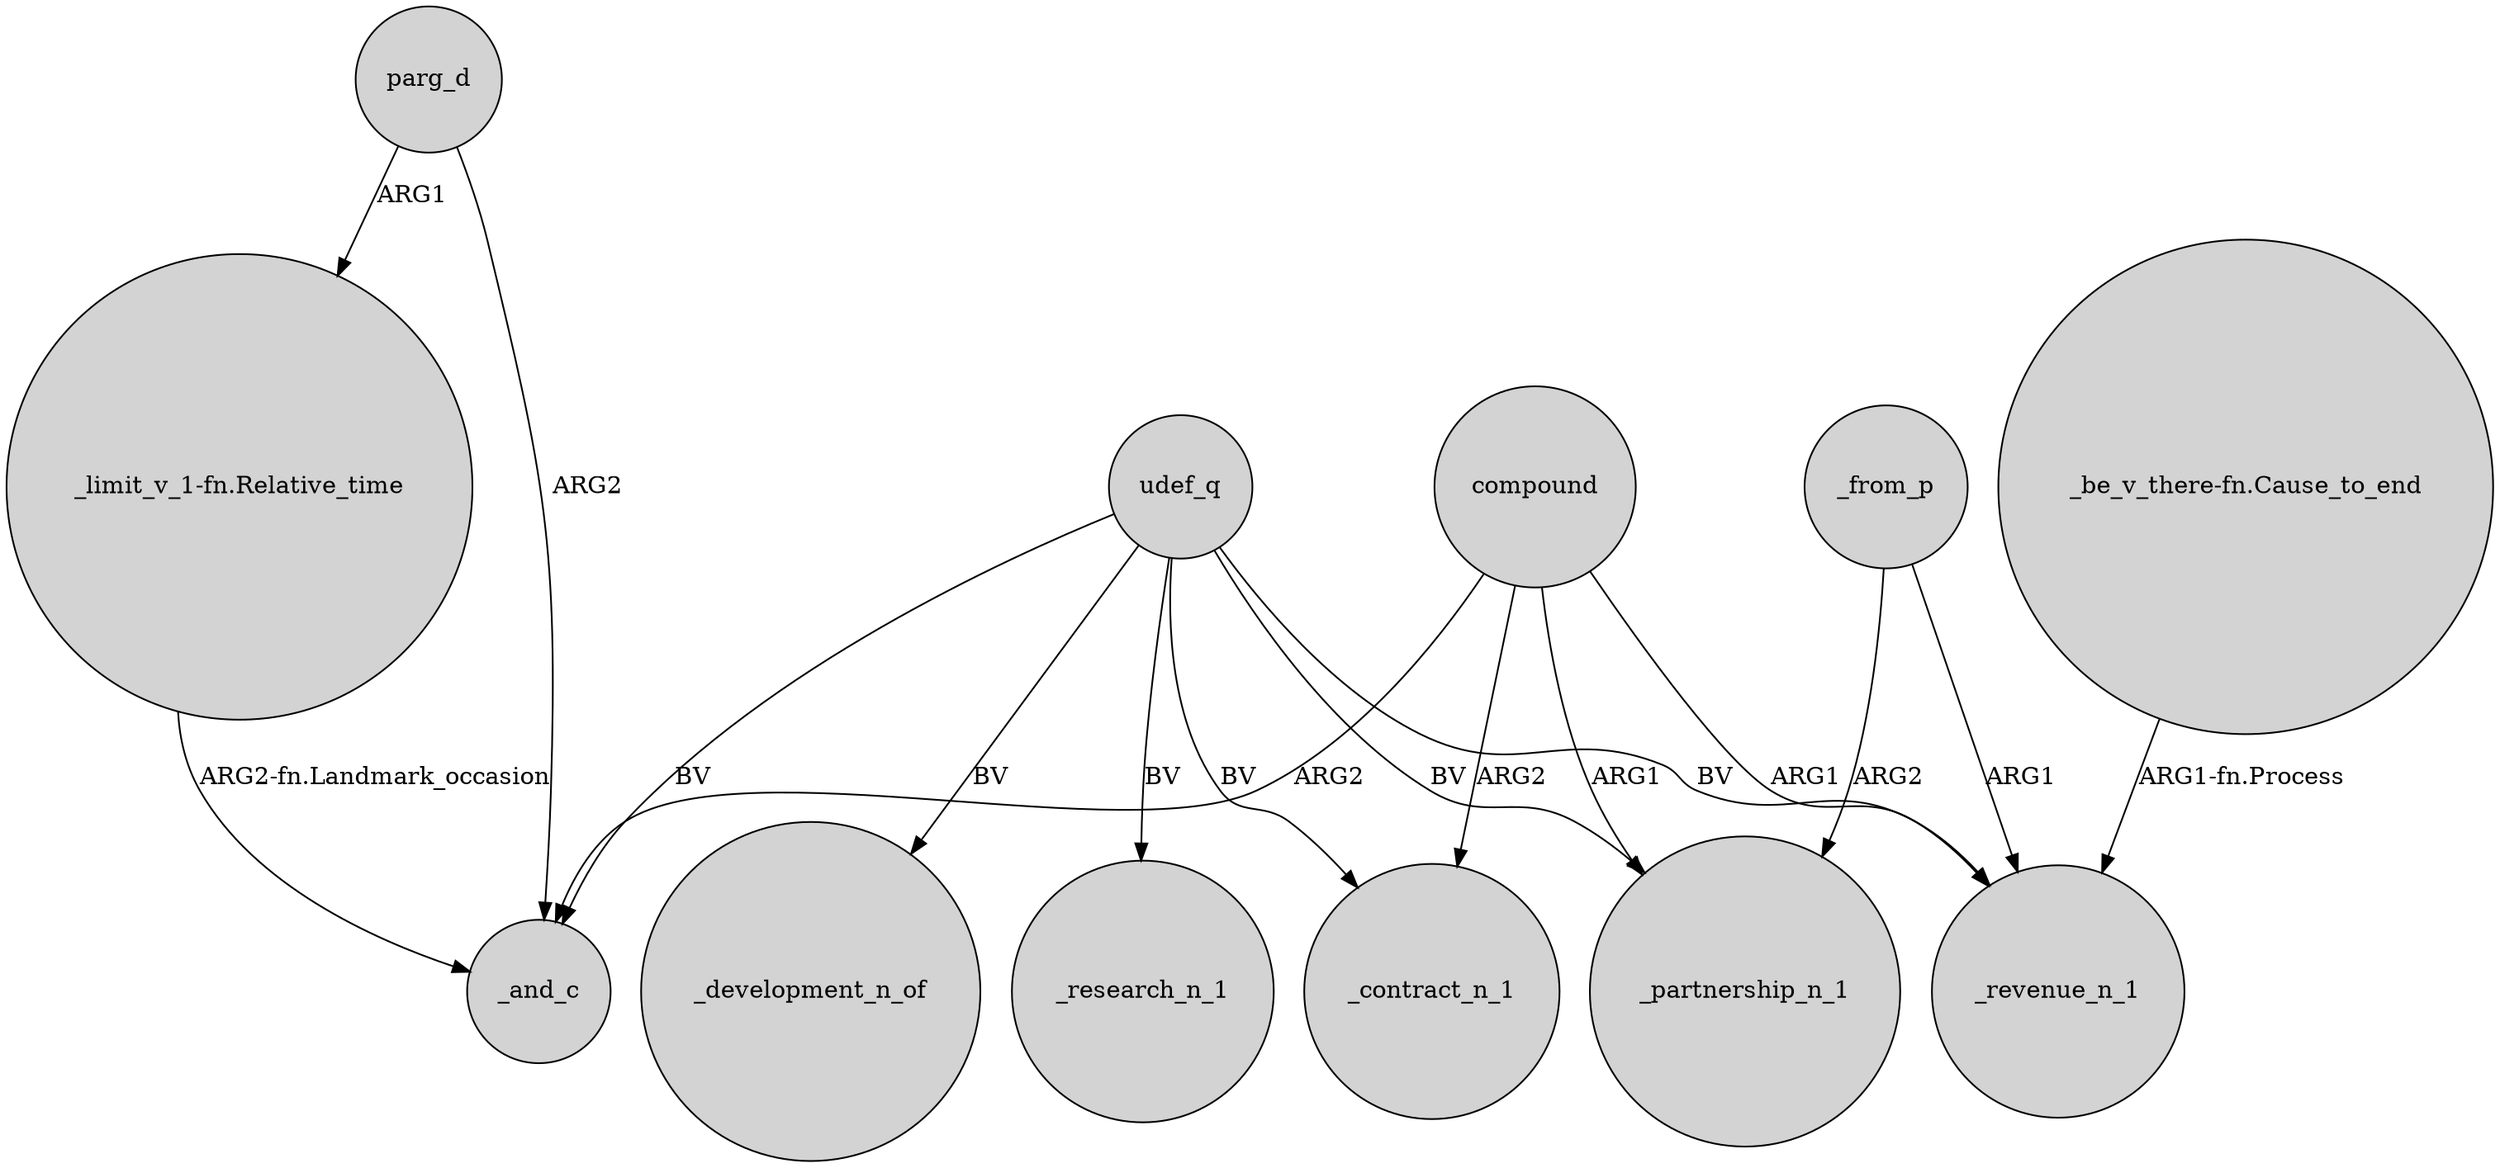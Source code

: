 digraph {
	node [shape=circle style=filled]
	"_limit_v_1-fn.Relative_time" -> _and_c [label="ARG2-fn.Landmark_occasion"]
	udef_q -> _development_n_of [label=BV]
	"_be_v_there-fn.Cause_to_end" -> _revenue_n_1 [label="ARG1-fn.Process"]
	_from_p -> _partnership_n_1 [label=ARG2]
	udef_q -> _partnership_n_1 [label=BV]
	udef_q -> _and_c [label=BV]
	compound -> _revenue_n_1 [label=ARG1]
	compound -> _and_c [label=ARG2]
	udef_q -> _revenue_n_1 [label=BV]
	parg_d -> _and_c [label=ARG2]
	udef_q -> _contract_n_1 [label=BV]
	udef_q -> _research_n_1 [label=BV]
	compound -> _partnership_n_1 [label=ARG1]
	_from_p -> _revenue_n_1 [label=ARG1]
	compound -> _contract_n_1 [label=ARG2]
	parg_d -> "_limit_v_1-fn.Relative_time" [label=ARG1]
}
